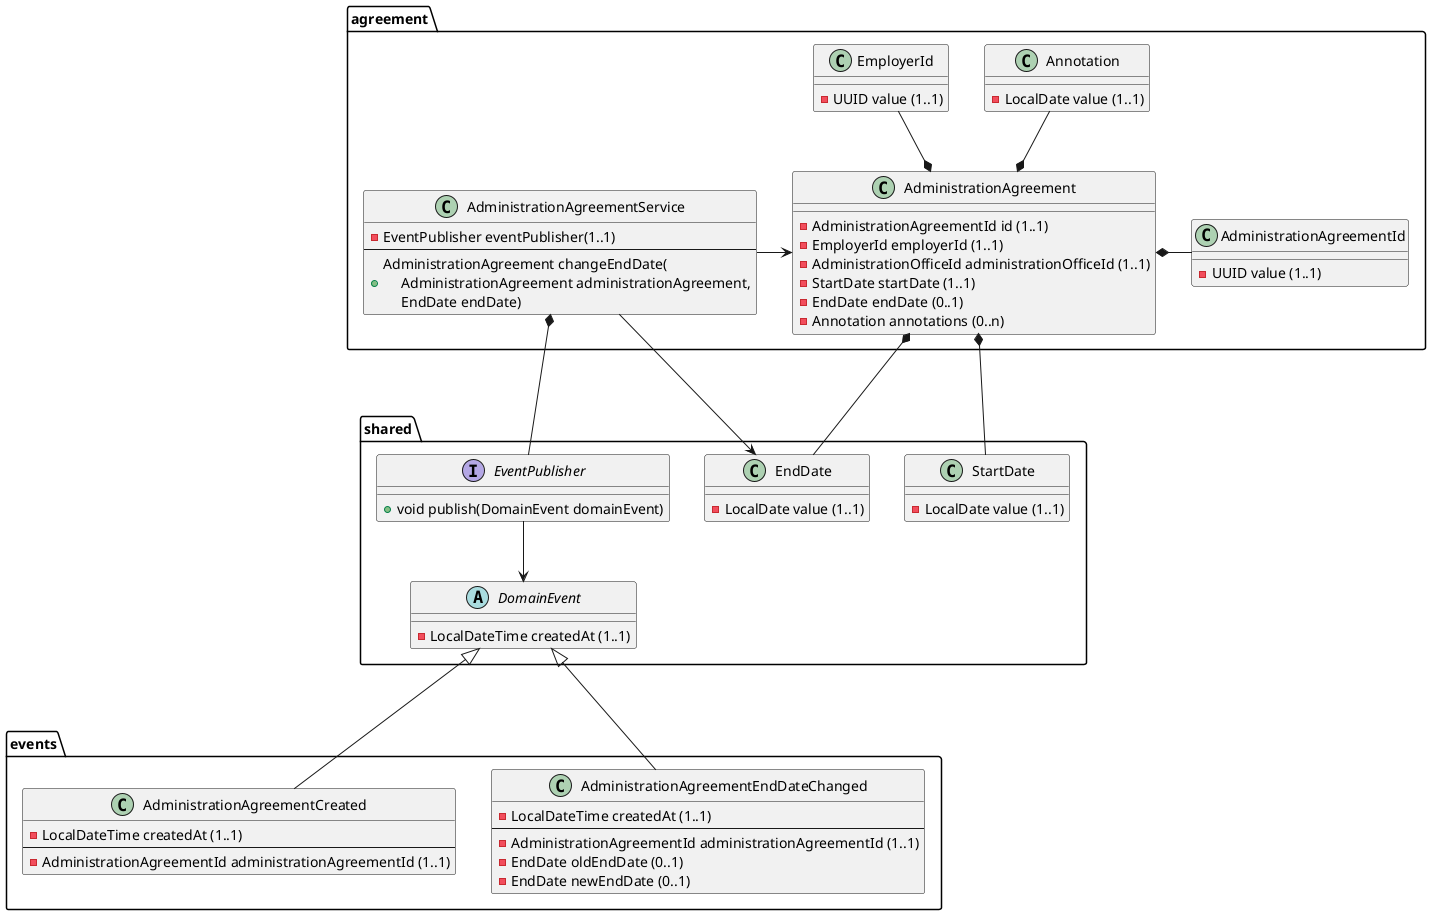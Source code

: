 @startuml
package agreement {
    class AdministrationAgreement {
      -AdministrationAgreementId id (1..1)
      -EmployerId employerId (1..1)
      -AdministrationOfficeId administrationOfficeId (1..1)
      -StartDate startDate (1..1)
      -EndDate endDate (0..1)
      -Annotation annotations (0..n)
    }

    class AdministrationAgreementId {
        -UUID value (1..1)
    }

    class EmployerId {
        -UUID value (1..1)
    }

    class Annotation {
        -LocalDate value (1..1)
    }

    class AdministrationAgreementService {
        -EventPublisher eventPublisher(1..1)
        --
        +AdministrationAgreement changeEndDate(\n     AdministrationAgreement administrationAgreement,\n     EndDate endDate)
    }
}

package shared {
    class StartDate {
        -LocalDate value (1..1)
    }

    class EndDate {
        -LocalDate value (1..1)
    }

    interface EventPublisher {
        +void publish(DomainEvent domainEvent)
    }

    abstract class DomainEvent {
        -LocalDateTime createdAt (1..1)
    }
}

package events {

    class AdministrationAgreementCreated {
        -LocalDateTime createdAt (1..1)
        --
        -AdministrationAgreementId administrationAgreementId (1..1)
    }

    class AdministrationAgreementEndDateChanged {
        -LocalDateTime createdAt (1..1)
        --
        -AdministrationAgreementId administrationAgreementId (1..1)
        -EndDate oldEndDate (0..1)
        -EndDate newEndDate (0..1)
    }
}

AdministrationAgreement *-right- AdministrationAgreementId
AdministrationAgreement *-up- EmployerId
AdministrationAgreement *-down-- StartDate
AdministrationAgreement *-down- EndDate
AdministrationAgreement *-up- Annotation

AdministrationAgreementService *-left- EventPublisher
AdministrationAgreementService -right--> AdministrationAgreement
AdministrationAgreementService -down--> EndDate
EventPublisher -down-> DomainEvent

AdministrationAgreementCreated -up--|> DomainEvent
AdministrationAgreementEndDateChanged -up--|> DomainEvent

@enduml
